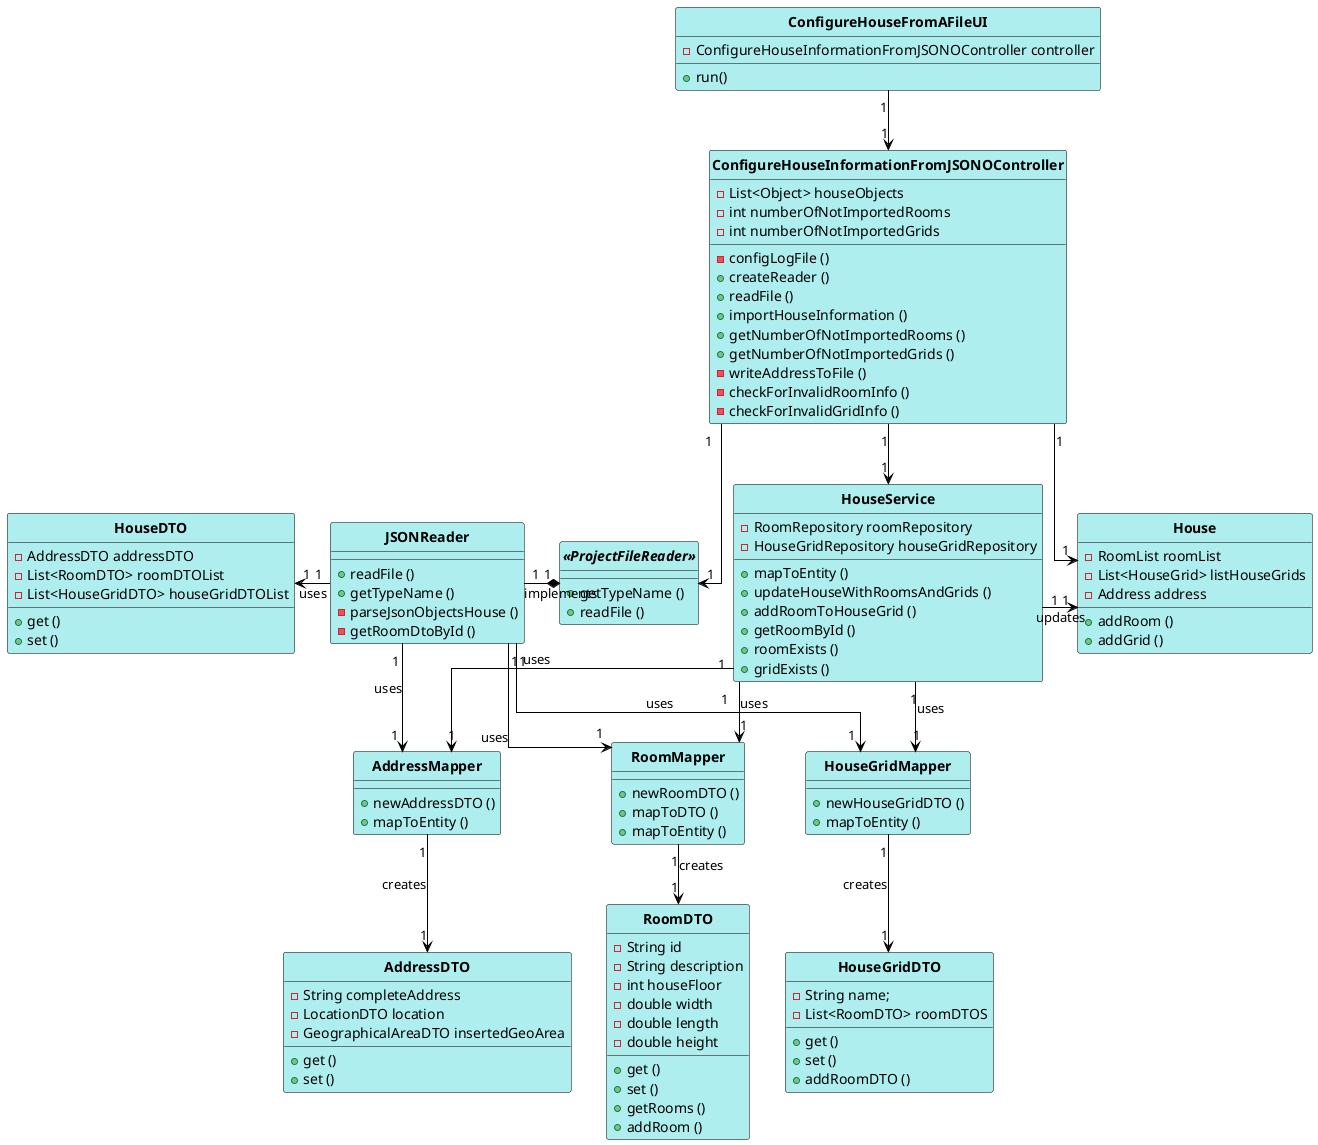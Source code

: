 @startuml
skinparam linetype ortho

skinparam class {
	BackgroundColor PaleTurquoise
	ArrowColor Black
	BorderColor Black
	FontStyle Bold
}

hide circle



ConfigureHouseFromAFileUI "1" --> "1" ConfigureHouseInformationFromJSONOController
ConfigureHouseInformationFromJSONOController "1" --> "1" HouseService
ConfigureHouseInformationFromJSONOController "1" --> "1" House
ConfigureHouseInformationFromJSONOController "1" -right-> "1" "<<ProjectFileReader>>"
HouseService "1" --> "1" AddressMapper: uses
HouseService "1" --> "1" RoomMapper: uses
HouseService "1" --> "1" HouseGridMapper: uses
HouseService "1" -right-> "1" House: updates
JSONReader "1" -down-> "1" AddressMapper: uses
JSONReader "1" -down-> "1" RoomMapper: uses
JSONReader "1" -down-> "1" HouseGridMapper: uses
JSONReader "1" -left-> "1" HouseDTO: uses
AddressMapper "1" -down-> "1" AddressDTO: creates
RoomMapper "1" --> "1" RoomDTO: creates
HouseGridMapper "1" --> "1" HouseGridDTO: creates


JSONReader "1" -right-* "1" "<<ProjectFileReader>>" : implements

Class ConfigureHouseFromAFileUI {
- ConfigureHouseInformationFromJSONOController controller
+ run()

}

Class ConfigureHouseInformationFromJSONOController {
- List<Object> houseObjects
- int numberOfNotImportedRooms
- int numberOfNotImportedGrids
- configLogFile ()
+ createReader ()
+ readFile ()
+ importHouseInformation ()
+ getNumberOfNotImportedRooms ()
+ getNumberOfNotImportedGrids ()
- writeAddressToFile ()
- checkForInvalidRoomInfo ()
- checkForInvalidGridInfo ()
}



Class HouseGridDTO {
- String name;
- List<RoomDTO> roomDTOS
+ get ()
+ set ()
+ addRoomDTO ()

}

Class HouseGridMapper {
+ newHouseGridDTO ()
+ mapToEntity ()
}


Class AddressMapper {
+ newAddressDTO ()
+ mapToEntity ()

}

Class AddressDTO {
- String completeAddress
- LocationDTO location
- GeographicalAreaDTO insertedGeoArea
+ get ()
+ set ()

}


Class House {
- RoomList roomList
- List<HouseGrid> listHouseGrids
- Address address
+ addRoom ()
+ addGrid ()

}

Class HouseDTO {
- AddressDTO addressDTO
- List<RoomDTO> roomDTOList
- List<HouseGridDTO> houseGridDTOList
+ get ()
+ set ()

}

Class HouseService {
- RoomRepository roomRepository
- HouseGridRepository houseGridRepository
+ mapToEntity ()
+ updateHouseWithRoomsAndGrids ()
+ addRoomToHouseGrid ()
+ getRoomById ()
+ roomExists ()
+ gridExists ()

}


Class RoomDTO {
- String id
- String description
- int houseFloor
- double width
- double length
- double height
+ get ()
+ set ()
+ getRooms ()
+ addRoom ()

}

Class RoomMapper {
+ newRoomDTO ()
+ mapToDTO ()
+ mapToEntity ()

}

Interface "<<ProjectFileReader>>" {
+ getTypeName ()
+ readFile ()

}


Class JSONReader {
+ readFile ()
+ getTypeName ()
- parseJsonObjectsHouse ()
- getRoomDtoById ()

}



@enduml